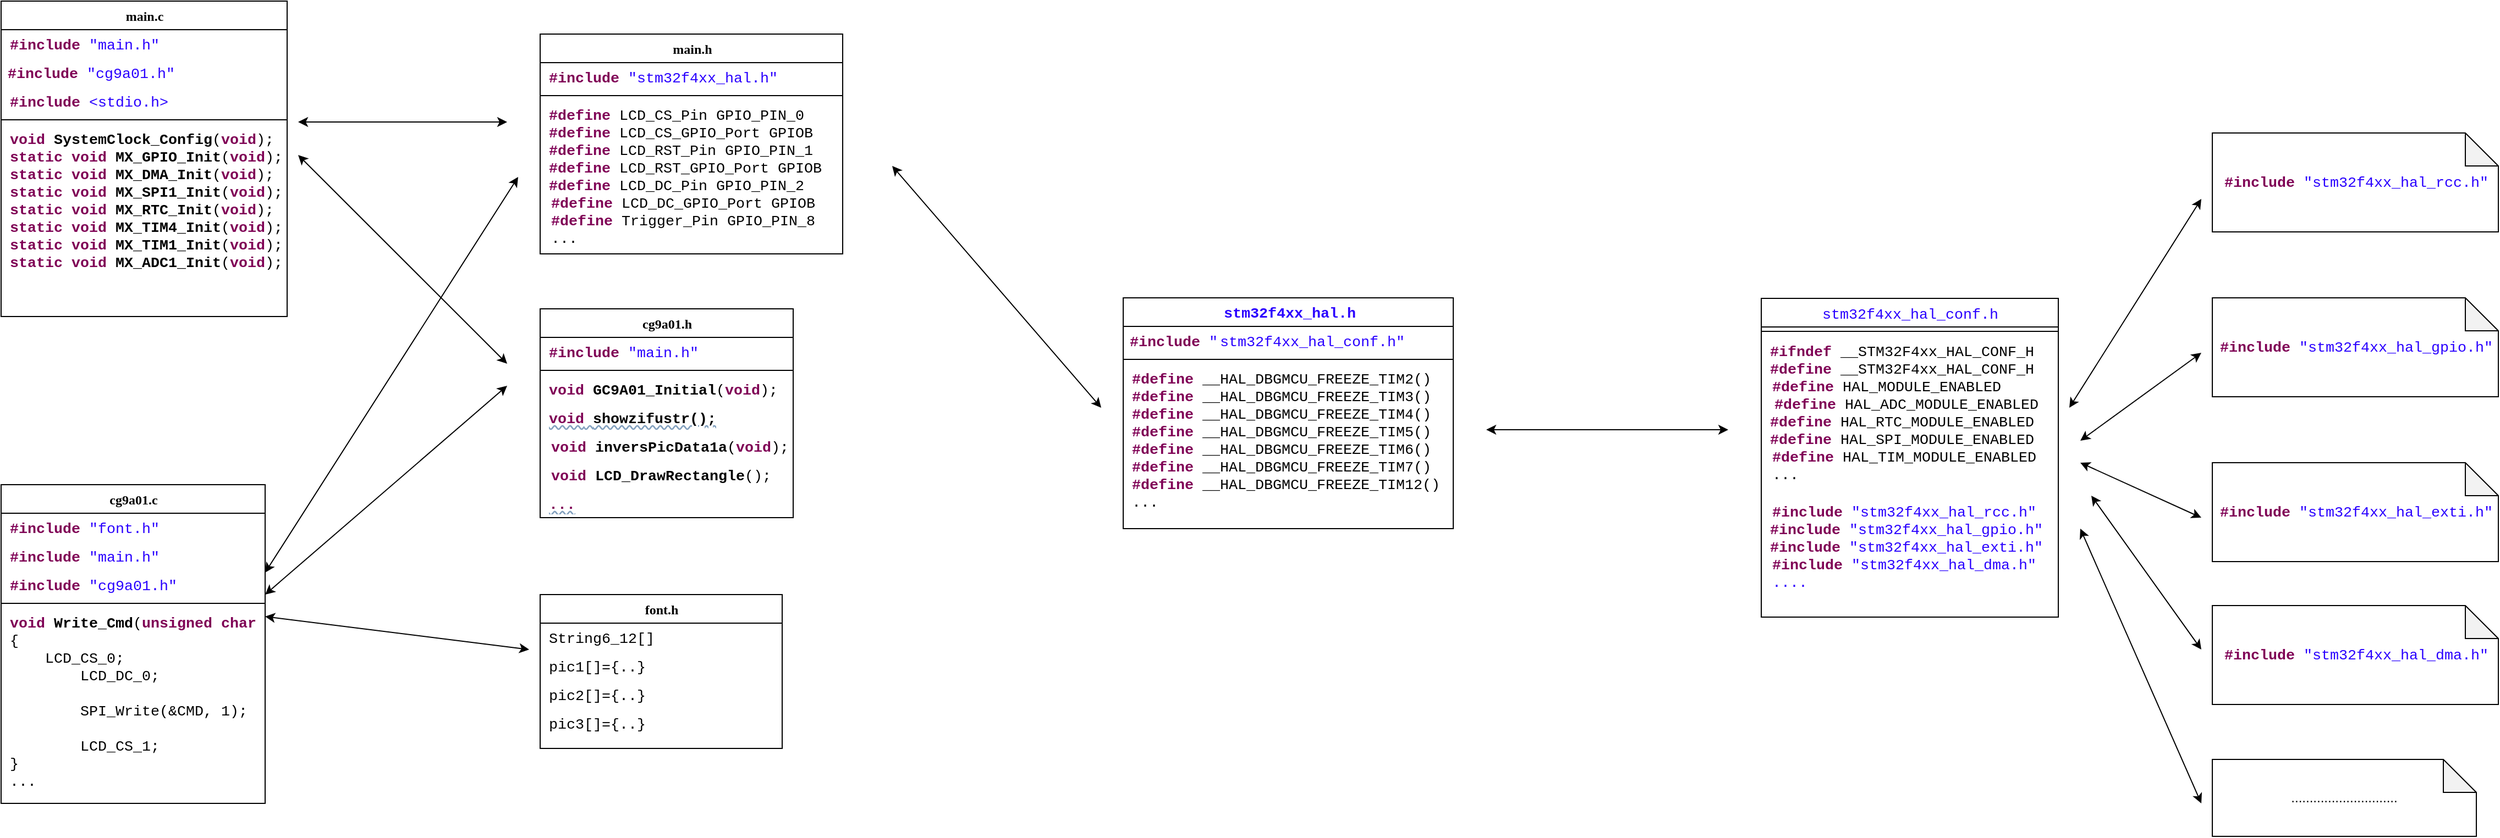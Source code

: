<mxfile version="24.2.5" type="device">
  <diagram name="Page-1" id="9f46799a-70d6-7492-0946-bef42562c5a5">
    <mxGraphModel dx="2267" dy="1102" grid="1" gridSize="10" guides="1" tooltips="1" connect="1" arrows="1" fold="1" page="1" pageScale="1" pageWidth="1100" pageHeight="850" background="none" math="0" shadow="0">
      <root>
        <mxCell id="0" />
        <mxCell id="1" parent="0" />
        <mxCell id="78961159f06e98e8-17" value="cg9a01.c" style="swimlane;html=1;fontStyle=1;align=center;verticalAlign=top;childLayout=stackLayout;horizontal=1;startSize=26;horizontalStack=0;resizeParent=1;resizeLast=0;collapsible=1;marginBottom=0;swimlaneFillColor=#ffffff;rounded=0;shadow=0;comic=0;labelBackgroundColor=none;strokeWidth=1;fillColor=none;fontFamily=Verdana;fontSize=12" parent="1" vertex="1">
          <mxGeometry y="470" width="240" height="290" as="geometry" />
        </mxCell>
        <mxCell id="78961159f06e98e8-21" value="&lt;span style=&quot;background-color:#ffffff;padding:0px 0px 0px 2px;&quot;&gt;&lt;span style=&quot;font-family: &amp;quot;Courier New&amp;quot;; font-size: 10pt; white-space: pre;&quot;&gt;&lt;span style=&quot;color:#7f0055;font-weight:bold;&quot;&gt;#include&lt;/span&gt; &lt;span style=&quot;color:#2a00ff;&quot;&gt;&quot;font.h&quot;&lt;/span&gt;&lt;/span&gt;&lt;/span&gt;" style="text;html=1;strokeColor=none;fillColor=none;align=left;verticalAlign=top;spacingLeft=4;spacingRight=4;whiteSpace=wrap;overflow=hidden;rotatable=0;points=[[0,0.5],[1,0.5]];portConstraint=eastwest;" parent="78961159f06e98e8-17" vertex="1">
          <mxGeometry y="26" width="240" height="26" as="geometry" />
        </mxCell>
        <mxCell id="78961159f06e98e8-23" value="&lt;span style=&quot;background-color:#ffffff;padding:0px 0px 0px 2px;&quot;&gt;&lt;span style=&quot;font-family: &amp;quot;Courier New&amp;quot;; font-size: 10pt; white-space: pre;&quot;&gt;&lt;span style=&quot;color:#7f0055;font-weight:bold;&quot;&gt;#include&lt;/span&gt; &lt;span style=&quot;color:#2a00ff;&quot;&gt;&quot;main.h&quot;&lt;/span&gt;&lt;/span&gt;&lt;/span&gt;" style="text;html=1;strokeColor=none;fillColor=none;align=left;verticalAlign=top;spacingLeft=4;spacingRight=4;whiteSpace=wrap;overflow=hidden;rotatable=0;points=[[0,0.5],[1,0.5]];portConstraint=eastwest;" parent="78961159f06e98e8-17" vertex="1">
          <mxGeometry y="52" width="240" height="26" as="geometry" />
        </mxCell>
        <mxCell id="78961159f06e98e8-25" value="&lt;span style=&quot;background-color:#ffffff;padding:0px 0px 0px 2px;&quot;&gt;&lt;span style=&quot;font-family: &amp;quot;Courier New&amp;quot;; font-size: 10pt; white-space: pre;&quot;&gt;&lt;span style=&quot;color:#7f0055;font-weight:bold;&quot;&gt;#include&lt;/span&gt; &lt;span style=&quot;color:#2a00ff;&quot;&gt;&quot;cg9a01.h&quot;&lt;/span&gt;&lt;/span&gt;&lt;/span&gt;" style="text;html=1;strokeColor=none;fillColor=none;align=left;verticalAlign=top;spacingLeft=4;spacingRight=4;whiteSpace=wrap;overflow=hidden;rotatable=0;points=[[0,0.5],[1,0.5]];portConstraint=eastwest;" parent="78961159f06e98e8-17" vertex="1">
          <mxGeometry y="78" width="240" height="26" as="geometry" />
        </mxCell>
        <mxCell id="78961159f06e98e8-19" value="" style="line;html=1;strokeWidth=1;fillColor=none;align=left;verticalAlign=middle;spacingTop=-1;spacingLeft=3;spacingRight=3;rotatable=0;labelPosition=right;points=[];portConstraint=eastwest;" parent="78961159f06e98e8-17" vertex="1">
          <mxGeometry y="104" width="240" height="8" as="geometry" />
        </mxCell>
        <mxCell id="78961159f06e98e8-20" value="&lt;div style=&quot;background-color:#ffffff;padding:0px 0px 0px 2px;&quot;&gt;&lt;div style=&quot;font-family: &amp;quot;Courier New&amp;quot;; font-size: 10pt; white-space: pre;&quot;&gt;&lt;p style=&quot;margin:0;&quot;&gt;&lt;span style=&quot;color:#7f0055;font-weight:bold;&quot;&gt;void&lt;/span&gt; &lt;span style=&quot;font-weight: bold;&quot;&gt;Write_Cmd&lt;/span&gt;(&lt;span style=&quot;color:#7f0055;font-weight:bold;&quot;&gt;unsigned&lt;/span&gt; &lt;span style=&quot;color:#7f0055;font-weight:bold;&quot;&gt;char&lt;/span&gt; CMD)&lt;/p&gt;&lt;p style=&quot;margin:0;&quot;&gt;{&lt;/p&gt;&lt;p style=&quot;margin:0;&quot;&gt;    LCD_CS_0;&lt;/p&gt;&lt;p style=&quot;margin:0;&quot;&gt;   &#x9;LCD_DC_0;&lt;/p&gt;&lt;p style=&quot;margin:0;&quot;&gt;&lt;br&gt;&lt;/p&gt;&lt;p style=&quot;margin:0;&quot;&gt;   &#x9;SPI_Write(&amp;amp;CMD, 1);&lt;/p&gt;&lt;p style=&quot;margin:0;&quot;&gt;&lt;br&gt;&lt;/p&gt;&lt;p style=&quot;margin:0;&quot;&gt;   &#x9;LCD_CS_1;&lt;/p&gt;&lt;p style=&quot;margin:0;&quot;&gt;}&lt;/p&gt;&lt;p style=&quot;margin:0;&quot;&gt;...&lt;/p&gt;&lt;/div&gt;&lt;/div&gt;" style="text;html=1;strokeColor=none;fillColor=none;align=left;verticalAlign=top;spacingLeft=4;spacingRight=4;whiteSpace=wrap;overflow=hidden;rotatable=0;points=[[0,0.5],[1,0.5]];portConstraint=eastwest;" parent="78961159f06e98e8-17" vertex="1">
          <mxGeometry y="112" width="240" height="178" as="geometry" />
        </mxCell>
        <mxCell id="78961159f06e98e8-30" value="main.c" style="swimlane;html=1;fontStyle=1;align=center;verticalAlign=top;childLayout=stackLayout;horizontal=1;startSize=26;horizontalStack=0;resizeParent=1;resizeLast=0;collapsible=1;marginBottom=0;swimlaneFillColor=#ffffff;rounded=0;shadow=0;comic=0;labelBackgroundColor=none;strokeWidth=1;fillColor=none;fontFamily=Verdana;fontSize=12" parent="1" vertex="1">
          <mxGeometry y="30" width="260" height="287" as="geometry" />
        </mxCell>
        <mxCell id="78961159f06e98e8-31" value="&lt;span style=&quot;background-color:#ffffff;padding:0px 0px 0px 2px;&quot;&gt;&lt;span style=&quot;font-family: &amp;quot;Courier New&amp;quot;; font-size: 10pt; white-space: pre;&quot;&gt;&lt;span style=&quot;color:#7f0055;font-weight:bold;&quot;&gt;#include&lt;/span&gt; &lt;span style=&quot;color:#2a00ff;&quot;&gt;&quot;main.h&quot;&lt;/span&gt;&lt;/span&gt;&lt;/span&gt;" style="text;html=1;strokeColor=none;fillColor=none;align=left;verticalAlign=top;spacingLeft=4;spacingRight=4;whiteSpace=wrap;overflow=hidden;rotatable=0;points=[[0,0.5],[1,0.5]];portConstraint=eastwest;" parent="78961159f06e98e8-30" vertex="1">
          <mxGeometry y="26" width="260" height="26" as="geometry" />
        </mxCell>
        <mxCell id="78961159f06e98e8-32" value="&lt;span style=&quot;font-family: &amp;quot;Courier New&amp;quot;; font-size: 13.333px; white-space: pre; background-color: rgb(255, 255, 255); color: rgb(127, 0, 85); font-weight: bold;&quot;&gt;#include&lt;/span&gt;&lt;span style=&quot;font-family: &amp;quot;Courier New&amp;quot;; font-size: 13.333px; white-space: pre; background-color: rgb(255, 255, 255);&quot;&gt; &lt;/span&gt;&lt;span style=&quot;font-family: &amp;quot;Courier New&amp;quot;; font-size: 13.333px; white-space: pre; background-color: rgb(255, 255, 255); color: rgb(42, 0, 255);&quot;&gt;&quot;cg9a01.h&quot;&lt;/span&gt;" style="text;html=1;strokeColor=none;fillColor=none;align=left;verticalAlign=top;spacingLeft=4;spacingRight=4;whiteSpace=wrap;overflow=hidden;rotatable=0;points=[[0,0.5],[1,0.5]];portConstraint=eastwest;" parent="78961159f06e98e8-30" vertex="1">
          <mxGeometry y="52" width="260" height="26" as="geometry" />
        </mxCell>
        <mxCell id="78961159f06e98e8-33" value="&lt;span style=&quot;background-color:#ffffff;padding:0px 0px 0px 2px;&quot;&gt;&lt;span style=&quot;font-family: &amp;quot;Courier New&amp;quot;; font-size: 10pt; white-space: pre;&quot;&gt;&lt;span style=&quot;color:#7f0055;font-weight:bold;&quot;&gt;#include&lt;/span&gt; &lt;span style=&quot;color:#2a00ff;&quot;&gt;&amp;lt;stdio.h&amp;gt;&lt;/span&gt;&lt;/span&gt;&lt;/span&gt;" style="text;html=1;strokeColor=none;fillColor=none;align=left;verticalAlign=top;spacingLeft=4;spacingRight=4;whiteSpace=wrap;overflow=hidden;rotatable=0;points=[[0,0.5],[1,0.5]];portConstraint=eastwest;" parent="78961159f06e98e8-30" vertex="1">
          <mxGeometry y="78" width="260" height="26" as="geometry" />
        </mxCell>
        <mxCell id="78961159f06e98e8-38" value="" style="line;html=1;strokeWidth=1;fillColor=none;align=left;verticalAlign=middle;spacingTop=-1;spacingLeft=3;spacingRight=3;rotatable=0;labelPosition=right;points=[];portConstraint=eastwest;" parent="78961159f06e98e8-30" vertex="1">
          <mxGeometry y="104" width="260" height="8" as="geometry" />
        </mxCell>
        <mxCell id="78961159f06e98e8-39" value="&lt;div style=&quot;background-color:#ffffff;padding:0px 0px 0px 2px;&quot;&gt;&lt;div style=&quot;font-family: &amp;quot;Courier New&amp;quot;; font-size: 10pt; white-space: pre;&quot;&gt;&lt;p style=&quot;margin:0;&quot;&gt;&lt;span style=&quot;color:#7f0055;font-weight:bold;&quot;&gt;void&lt;/span&gt; &lt;span style=&quot;font-weight: bold;&quot;&gt;SystemClock_Config&lt;/span&gt;(&lt;span style=&quot;color:#7f0055;font-weight:bold;&quot;&gt;void&lt;/span&gt;);&lt;/p&gt;&lt;p style=&quot;margin:0;&quot;&gt;&lt;span style=&quot;color:#7f0055;font-weight:bold;&quot;&gt;static&lt;/span&gt; &lt;span style=&quot;color:#7f0055;font-weight:bold;&quot;&gt;void&lt;/span&gt; &lt;span style=&quot;font-weight: bold;&quot;&gt;MX_GPIO_Init&lt;/span&gt;(&lt;span style=&quot;color:#7f0055;font-weight:bold;&quot;&gt;void&lt;/span&gt;);&lt;/p&gt;&lt;p style=&quot;margin:0;&quot;&gt;&lt;span style=&quot;color:#7f0055;font-weight:bold;&quot;&gt;static&lt;/span&gt; &lt;span style=&quot;color:#7f0055;font-weight:bold;&quot;&gt;void&lt;/span&gt; &lt;span style=&quot;font-weight: bold;&quot;&gt;MX_DMA_Init&lt;/span&gt;(&lt;span style=&quot;color:#7f0055;font-weight:bold;&quot;&gt;void&lt;/span&gt;);&lt;/p&gt;&lt;p style=&quot;margin:0;&quot;&gt;&lt;span style=&quot;color:#7f0055;font-weight:bold;&quot;&gt;static&lt;/span&gt; &lt;span style=&quot;color:#7f0055;font-weight:bold;&quot;&gt;void&lt;/span&gt; &lt;span style=&quot;font-weight: bold;&quot;&gt;MX_SPI1_Init&lt;/span&gt;(&lt;span style=&quot;color:#7f0055;font-weight:bold;&quot;&gt;void&lt;/span&gt;);&lt;/p&gt;&lt;p style=&quot;margin:0;&quot;&gt;&lt;span style=&quot;color:#7f0055;font-weight:bold;&quot;&gt;static&lt;/span&gt; &lt;span style=&quot;color:#7f0055;font-weight:bold;&quot;&gt;void&lt;/span&gt; &lt;span style=&quot;font-weight: bold;&quot;&gt;MX_RTC_Init&lt;/span&gt;(&lt;span style=&quot;color:#7f0055;font-weight:bold;&quot;&gt;void&lt;/span&gt;);&lt;/p&gt;&lt;p style=&quot;margin:0;&quot;&gt;&lt;span style=&quot;color:#7f0055;font-weight:bold;&quot;&gt;static&lt;/span&gt; &lt;span style=&quot;color:#7f0055;font-weight:bold;&quot;&gt;void&lt;/span&gt; &lt;span style=&quot;font-weight: bold;&quot;&gt;MX_TIM4_Init&lt;/span&gt;(&lt;span style=&quot;color:#7f0055;font-weight:bold;&quot;&gt;void&lt;/span&gt;);&lt;/p&gt;&lt;p style=&quot;margin:0;&quot;&gt;&lt;span style=&quot;color:#7f0055;font-weight:bold;&quot;&gt;static&lt;/span&gt; &lt;span style=&quot;color:#7f0055;font-weight:bold;&quot;&gt;void&lt;/span&gt; &lt;span style=&quot;font-weight: bold;&quot;&gt;MX_TIM1_Init&lt;/span&gt;(&lt;span style=&quot;color:#7f0055;font-weight:bold;&quot;&gt;void&lt;/span&gt;);&lt;/p&gt;&lt;p style=&quot;margin:0;&quot;&gt;&lt;span style=&quot;color:#7f0055;font-weight:bold;&quot;&gt;static&lt;/span&gt; &lt;span style=&quot;color:#7f0055;font-weight:bold;&quot;&gt;void&lt;/span&gt; &lt;span style=&quot;font-weight: bold;&quot;&gt;MX_ADC1_Init&lt;/span&gt;(&lt;span style=&quot;color:#7f0055;font-weight:bold;&quot;&gt;void&lt;/span&gt;);&lt;/p&gt;&lt;p style=&quot;margin:0;&quot;&gt;...&lt;/p&gt;&lt;/div&gt;&lt;/div&gt;" style="text;html=1;strokeColor=none;fillColor=none;align=left;verticalAlign=top;spacingLeft=4;spacingRight=4;whiteSpace=wrap;overflow=hidden;rotatable=0;points=[[0,0.5],[1,0.5]];portConstraint=eastwest;" parent="78961159f06e98e8-30" vertex="1">
          <mxGeometry y="112" width="260" height="138" as="geometry" />
        </mxCell>
        <mxCell id="78961159f06e98e8-56" value="&lt;span style=&quot;background-color:#ffffff;padding:0px 0px 0px 2px;&quot;&gt;&lt;span style=&quot;font-family: &amp;quot;Courier New&amp;quot;; font-size: 10pt; white-space-collapse: preserve;&quot;&gt;&lt;span style=&quot;color:#2a00ff;&quot;&gt;stm32f4xx_hal.h&lt;/span&gt;&lt;/span&gt;&lt;/span&gt;" style="swimlane;html=1;fontStyle=1;align=center;verticalAlign=top;childLayout=stackLayout;horizontal=1;startSize=26;horizontalStack=0;resizeParent=1;resizeLast=0;collapsible=1;marginBottom=0;swimlaneFillColor=#ffffff;rounded=0;shadow=0;comic=0;labelBackgroundColor=none;strokeWidth=1;fillColor=none;fontFamily=Verdana;fontSize=12" parent="1" vertex="1">
          <mxGeometry x="1020" y="300" width="300" height="210" as="geometry" />
        </mxCell>
        <mxCell id="78961159f06e98e8-57" value="&lt;span style=&quot;font-family: &amp;quot;Courier New&amp;quot;; font-size: 13.333px; white-space: pre; background-color: rgb(255, 255, 255); color: rgb(127, 0, 85); font-weight: bold;&quot;&gt;#include&lt;/span&gt;&lt;span style=&quot;font-family: &amp;quot;Courier New&amp;quot;; font-size: 13.333px; white-space: pre; background-color: rgb(255, 255, 255);&quot;&gt; &lt;/span&gt;&lt;span style=&quot;font-family: &amp;quot;Courier New&amp;quot;; font-size: 13.333px; white-space: pre; background-color: rgb(255, 255, 255); color: rgb(42, 0, 255);&quot;&gt;&quot;&lt;/span&gt;&lt;span style=&quot;background-color:#ffffff;padding:0px 0px 0px 2px;&quot;&gt;&lt;span style=&quot;font-family: &amp;quot;Courier New&amp;quot;; font-size: 10pt; white-space: pre;&quot;&gt;&lt;span style=&quot;color:#2a00ff;&quot;&gt;stm32f4xx_hal_conf.h&lt;/span&gt;&lt;/span&gt;&lt;/span&gt;&lt;span style=&quot;font-family: &amp;quot;Courier New&amp;quot;; font-size: 13.333px; white-space: pre; background-color: rgb(255, 255, 255); color: rgb(42, 0, 255);&quot;&gt;&quot;&lt;/span&gt;&lt;br&gt;&lt;div style=&quot;background-color:#ffffff;padding:0px 0px 0px 2px;&quot;&gt;&lt;div style=&quot;font-family: &amp;quot;Courier New&amp;quot;; font-size: 10pt; white-space: pre;&quot;&gt;&lt;p style=&quot;margin:0;&quot;&gt;&lt;/p&gt;&lt;/div&gt;&lt;/div&gt;" style="text;html=1;strokeColor=none;fillColor=none;align=left;verticalAlign=top;spacingLeft=4;spacingRight=4;whiteSpace=wrap;overflow=hidden;rotatable=0;points=[[0,0.5],[1,0.5]];portConstraint=eastwest;" parent="78961159f06e98e8-56" vertex="1">
          <mxGeometry y="26" width="300" height="26" as="geometry" />
        </mxCell>
        <mxCell id="78961159f06e98e8-64" value="" style="line;html=1;strokeWidth=1;fillColor=none;align=left;verticalAlign=middle;spacingTop=-1;spacingLeft=3;spacingRight=3;rotatable=0;labelPosition=right;points=[];portConstraint=eastwest;" parent="78961159f06e98e8-56" vertex="1">
          <mxGeometry y="52" width="300" height="8" as="geometry" />
        </mxCell>
        <mxCell id="78961159f06e98e8-65" value="&lt;div style=&quot;background-color:#ffffff;padding:0px 0px 0px 2px;&quot;&gt;&lt;div style=&quot;font-family: &amp;quot;Courier New&amp;quot;; font-size: 10pt; white-space: pre;&quot;&gt;&lt;p style=&quot;margin:0;&quot;&gt;&lt;span style=&quot;color:#7f0055;font-weight:bold;&quot;&gt;#define&lt;/span&gt; __HAL_DBGMCU_FREEZE_TIM2()           (DBGMCU-&amp;gt;APB1FZ |= (DBGMCU_APB1_FZ_DBG_TIM2_STOP))&lt;/p&gt;&lt;p style=&quot;margin:0;&quot;&gt;&lt;span style=&quot;color:#7f0055;font-weight:bold;&quot;&gt;#define&lt;/span&gt; __HAL_DBGMCU_FREEZE_TIM3()           (DBGMCU-&amp;gt;APB1FZ |= (DBGMCU_APB1_FZ_DBG_TIM3_STOP))&lt;/p&gt;&lt;p style=&quot;margin:0;&quot;&gt;&lt;span style=&quot;color:#7f0055;font-weight:bold;&quot;&gt;#define&lt;/span&gt; __HAL_DBGMCU_FREEZE_TIM4()           (DBGMCU-&amp;gt;APB1FZ |= (DBGMCU_APB1_FZ_DBG_TIM4_STOP))&lt;/p&gt;&lt;p style=&quot;margin:0;&quot;&gt;&lt;span style=&quot;color:#7f0055;font-weight:bold;&quot;&gt;#define&lt;/span&gt; __HAL_DBGMCU_FREEZE_TIM5()           (DBGMCU-&amp;gt;APB1FZ |= (DBGMCU_APB1_FZ_DBG_TIM5_STOP))&lt;/p&gt;&lt;p style=&quot;margin:0;&quot;&gt;&lt;span style=&quot;color:#7f0055;font-weight:bold;&quot;&gt;#define&lt;/span&gt; __HAL_DBGMCU_FREEZE_TIM6()           (DBGMCU-&amp;gt;APB1FZ |= (DBGMCU_APB1_FZ_DBG_TIM6_STOP))&lt;/p&gt;&lt;p style=&quot;margin:0;&quot;&gt;&lt;span style=&quot;color:#7f0055;font-weight:bold;&quot;&gt;#define&lt;/span&gt; __HAL_DBGMCU_FREEZE_TIM7()           (DBGMCU-&amp;gt;APB1FZ |= (DBGMCU_APB1_FZ_DBG_TIM7_STOP))&lt;/p&gt;&lt;p style=&quot;margin:0;&quot;&gt;&lt;span style=&quot;color:#7f0055;font-weight:bold;&quot;&gt;#define&lt;/span&gt; __HAL_DBGMCU_FREEZE_TIM12()          (DBGMCU-&amp;gt;APB1FZ |= (DBGMCU_APB1_FZ_DBG_TIM12_STOP))&lt;/p&gt;&lt;p style=&quot;margin:0;&quot;&gt;...&lt;/p&gt;&lt;/div&gt;&lt;/div&gt;" style="text;html=1;strokeColor=none;fillColor=none;align=left;verticalAlign=top;spacingLeft=4;spacingRight=4;whiteSpace=wrap;overflow=hidden;rotatable=0;points=[[0,0.5],[1,0.5]];portConstraint=eastwest;" parent="78961159f06e98e8-56" vertex="1">
          <mxGeometry y="60" width="300" height="150" as="geometry" />
        </mxCell>
        <mxCell id="6ayFiNfjoUgFsHISApw_-5" value="" style="endArrow=classic;startArrow=classic;html=1;rounded=0;" parent="1" edge="1">
          <mxGeometry width="50" height="50" relative="1" as="geometry">
            <mxPoint x="240" y="550" as="sourcePoint" />
            <mxPoint x="470" y="190" as="targetPoint" />
          </mxGeometry>
        </mxCell>
        <mxCell id="6ayFiNfjoUgFsHISApw_-6" value="" style="endArrow=classic;startArrow=classic;html=1;rounded=0;" parent="1" edge="1">
          <mxGeometry width="50" height="50" relative="1" as="geometry">
            <mxPoint x="270" y="140" as="sourcePoint" />
            <mxPoint x="460" y="140" as="targetPoint" />
          </mxGeometry>
        </mxCell>
        <mxCell id="6ayFiNfjoUgFsHISApw_-7" value="" style="endArrow=classic;startArrow=classic;html=1;rounded=0;" parent="1" edge="1">
          <mxGeometry width="50" height="50" relative="1" as="geometry">
            <mxPoint x="240" y="570" as="sourcePoint" />
            <mxPoint x="460" y="380" as="targetPoint" />
          </mxGeometry>
        </mxCell>
        <mxCell id="6ayFiNfjoUgFsHISApw_-8" value="" style="endArrow=classic;startArrow=classic;html=1;rounded=0;" parent="1" edge="1">
          <mxGeometry width="50" height="50" relative="1" as="geometry">
            <mxPoint x="270" y="170" as="sourcePoint" />
            <mxPoint x="460" y="360" as="targetPoint" />
          </mxGeometry>
        </mxCell>
        <mxCell id="6ayFiNfjoUgFsHISApw_-9" value="" style="endArrow=classic;startArrow=classic;html=1;rounded=0;" parent="1" edge="1">
          <mxGeometry width="50" height="50" relative="1" as="geometry">
            <mxPoint x="240" y="590" as="sourcePoint" />
            <mxPoint x="480" y="620" as="targetPoint" />
          </mxGeometry>
        </mxCell>
        <mxCell id="6ayFiNfjoUgFsHISApw_-19" value="main.h" style="swimlane;html=1;fontStyle=1;align=center;verticalAlign=top;childLayout=stackLayout;horizontal=1;startSize=26;horizontalStack=0;resizeParent=1;resizeLast=0;collapsible=1;marginBottom=0;swimlaneFillColor=#ffffff;rounded=0;shadow=0;comic=0;labelBackgroundColor=none;strokeWidth=1;fillColor=none;fontFamily=Verdana;fontSize=12" parent="1" vertex="1">
          <mxGeometry x="490" y="60" width="275" height="200" as="geometry" />
        </mxCell>
        <mxCell id="6ayFiNfjoUgFsHISApw_-20" value="&lt;span style=&quot;background-color:#ffffff;padding:0px 0px 0px 2px;&quot;&gt;&lt;span style=&quot;font-family: &amp;quot;Courier New&amp;quot;; font-size: 10pt; white-space: pre;&quot;&gt;&lt;span style=&quot;color:#7f0055;font-weight:bold;&quot;&gt;#include&lt;/span&gt; &lt;span style=&quot;color:#2a00ff;&quot;&gt;&quot;stm32f4xx_hal.h&quot;&lt;/span&gt;&lt;/span&gt;&lt;/span&gt;" style="text;html=1;strokeColor=none;fillColor=none;align=left;verticalAlign=top;spacingLeft=4;spacingRight=4;whiteSpace=wrap;overflow=hidden;rotatable=0;points=[[0,0.5],[1,0.5]];portConstraint=eastwest;" parent="6ayFiNfjoUgFsHISApw_-19" vertex="1">
          <mxGeometry y="26" width="275" height="26" as="geometry" />
        </mxCell>
        <mxCell id="6ayFiNfjoUgFsHISApw_-24" value="" style="line;html=1;strokeWidth=1;fillColor=none;align=left;verticalAlign=middle;spacingTop=-1;spacingLeft=3;spacingRight=3;rotatable=0;labelPosition=right;points=[];portConstraint=eastwest;" parent="6ayFiNfjoUgFsHISApw_-19" vertex="1">
          <mxGeometry y="52" width="275" height="8" as="geometry" />
        </mxCell>
        <mxCell id="6ayFiNfjoUgFsHISApw_-25" value="&lt;div style=&quot;background-color:#ffffff;padding:0px 0px 0px 2px;&quot;&gt;&lt;div style=&quot;font-family: &amp;quot;Courier New&amp;quot;; font-size: 10pt; white-space: pre;&quot;&gt;&lt;p style=&quot;margin:0;&quot;&gt;&lt;span style=&quot;color:#7f0055;font-weight:bold;&quot;&gt;#define&lt;/span&gt; LCD_CS_Pin GPIO_PIN_0&lt;/p&gt;&lt;p style=&quot;margin:0;&quot;&gt;&lt;span style=&quot;color:#7f0055;font-weight:bold;&quot;&gt;#define&lt;/span&gt; LCD_CS_GPIO_Port GPIOB&lt;/p&gt;&lt;p style=&quot;margin:0;&quot;&gt;&lt;span style=&quot;color:#7f0055;font-weight:bold;&quot;&gt;#define&lt;/span&gt; LCD_RST_Pin GPIO_PIN_1&lt;/p&gt;&lt;p style=&quot;margin:0;&quot;&gt;&lt;span style=&quot;color:#7f0055;font-weight:bold;&quot;&gt;#define&lt;/span&gt; LCD_RST_GPIO_Port GPIOB&lt;/p&gt;&lt;p style=&quot;margin:0;&quot;&gt;&lt;span style=&quot;color:#7f0055;font-weight:bold;&quot;&gt;#define&lt;/span&gt; LCD_DC_Pin GPIO_PIN_2&lt;/p&gt;&lt;div style=&quot;padding: 0px 0px 0px 2px;&quot;&gt;&lt;div style=&quot;font-size: 10pt;&quot;&gt;&lt;p style=&quot;margin:0;&quot;&gt;&lt;span style=&quot;color:#7f0055;font-weight:bold;&quot;&gt;#define&lt;/span&gt; LCD_DC_GPIO_Port GPIOB&lt;/p&gt;&lt;p style=&quot;margin:0;&quot;&gt;&lt;span style=&quot;color:#7f0055;font-weight:bold;&quot;&gt;#define&lt;/span&gt; Trigger_Pin GPIO_PIN_8&lt;/p&gt;&lt;p style=&quot;margin:0;&quot;&gt;...&lt;/p&gt;&lt;p style=&quot;margin:0;&quot;&gt;&lt;/p&gt;&lt;/div&gt;&lt;/div&gt;&lt;/div&gt;&lt;/div&gt;" style="text;html=1;strokeColor=none;fillColor=none;align=left;verticalAlign=top;spacingLeft=4;spacingRight=4;whiteSpace=wrap;overflow=hidden;rotatable=0;points=[[0,0.5],[1,0.5]];portConstraint=eastwest;" parent="6ayFiNfjoUgFsHISApw_-19" vertex="1">
          <mxGeometry y="60" width="275" height="140" as="geometry" />
        </mxCell>
        <mxCell id="6ayFiNfjoUgFsHISApw_-27" value="cg9a01.h" style="swimlane;html=1;fontStyle=1;align=center;verticalAlign=top;childLayout=stackLayout;horizontal=1;startSize=26;horizontalStack=0;resizeParent=1;resizeLast=0;collapsible=1;marginBottom=0;swimlaneFillColor=#ffffff;rounded=0;shadow=0;comic=0;labelBackgroundColor=none;strokeWidth=1;fillColor=none;fontFamily=Verdana;fontSize=12" parent="1" vertex="1">
          <mxGeometry x="490" y="310" width="230" height="190" as="geometry" />
        </mxCell>
        <mxCell id="6ayFiNfjoUgFsHISApw_-28" value="&lt;span style=&quot;background-color:#ffffff;padding:0px 0px 0px 2px;&quot;&gt;&lt;span style=&quot;font-family: &amp;quot;Courier New&amp;quot;; font-size: 10pt; white-space: pre;&quot;&gt;&lt;span style=&quot;color:#7f0055;font-weight:bold;&quot;&gt;#include&lt;/span&gt; &lt;span style=&quot;color:#2a00ff;&quot;&gt;&quot;main.h&quot;&lt;/span&gt;&lt;/span&gt;&lt;/span&gt;" style="text;html=1;strokeColor=none;fillColor=none;align=left;verticalAlign=top;spacingLeft=4;spacingRight=4;whiteSpace=wrap;overflow=hidden;rotatable=0;points=[[0,0.5],[1,0.5]];portConstraint=eastwest;" parent="6ayFiNfjoUgFsHISApw_-27" vertex="1">
          <mxGeometry y="26" width="230" height="26" as="geometry" />
        </mxCell>
        <mxCell id="6ayFiNfjoUgFsHISApw_-32" value="" style="line;html=1;strokeWidth=1;fillColor=none;align=left;verticalAlign=middle;spacingTop=-1;spacingLeft=3;spacingRight=3;rotatable=0;labelPosition=right;points=[];portConstraint=eastwest;" parent="6ayFiNfjoUgFsHISApw_-27" vertex="1">
          <mxGeometry y="52" width="230" height="8" as="geometry" />
        </mxCell>
        <mxCell id="6ayFiNfjoUgFsHISApw_-33" value="&lt;span style=&quot;background-color:#ffffff;padding:0px 0px 0px 2px;&quot;&gt;&lt;span style=&quot;font-family: &amp;quot;Courier New&amp;quot;; font-size: 10pt; white-space: pre;&quot;&gt;&lt;span style=&quot;color:#7f0055;font-weight:bold;&quot;&gt;void&lt;/span&gt; &lt;span style=&quot;font-weight: bold;&quot;&gt;GC9A01_Initial&lt;/span&gt;(&lt;span style=&quot;color:#7f0055;font-weight:bold;&quot;&gt;void&lt;/span&gt;);&lt;/span&gt;&lt;/span&gt;" style="text;html=1;strokeColor=none;fillColor=none;align=left;verticalAlign=top;spacingLeft=4;spacingRight=4;whiteSpace=wrap;overflow=hidden;rotatable=0;points=[[0,0.5],[1,0.5]];portConstraint=eastwest;" parent="6ayFiNfjoUgFsHISApw_-27" vertex="1">
          <mxGeometry y="60" width="230" height="26" as="geometry" />
        </mxCell>
        <mxCell id="6ayFiNfjoUgFsHISApw_-34" value="&lt;span style=&quot;background-color:#ffffff;padding:0px 0px 0px 2px;&quot;&gt;&lt;span style=&quot;font-family: &amp;quot;Courier New&amp;quot;; font-size: 10pt; white-space: pre;&quot;&gt;&lt;span style=&quot;color: rgb(127, 0, 85); font-weight: bold; text-decoration-line: underline; text-decoration-color: rgb(130, 160, 190); text-decoration-style: wavy;&quot;&gt;void&lt;/span&gt;&lt;span style=&quot;text-decoration-line: underline; text-decoration-color: rgb(130, 160, 190); text-decoration-style: wavy;&quot;&gt; &lt;/span&gt;&lt;span style=&quot;font-weight: bold; text-decoration-line: underline; text-decoration-color: rgb(130, 160, 190); text-decoration-style: wavy;&quot;&gt;showzifustr();&lt;/span&gt;&lt;/span&gt;&lt;/span&gt;&lt;div&gt;&lt;span style=&quot;background-color:#ffffff;padding:0px 0px 0px 2px;&quot;&gt;&lt;span style=&quot;font-family: &amp;quot;Courier New&amp;quot;; font-size: 10pt; white-space: pre;&quot;&gt;&lt;span style=&quot;font-weight: bold; text-decoration-line: underline; text-decoration-color: rgb(130, 160, 190); text-decoration-style: wavy;&quot;&gt;&lt;br&gt;&lt;/span&gt;&lt;/span&gt;&lt;/span&gt;&lt;/div&gt;" style="text;html=1;strokeColor=none;fillColor=none;align=left;verticalAlign=top;spacingLeft=4;spacingRight=4;whiteSpace=wrap;overflow=hidden;rotatable=0;points=[[0,0.5],[1,0.5]];portConstraint=eastwest;" parent="6ayFiNfjoUgFsHISApw_-27" vertex="1">
          <mxGeometry y="86" width="230" height="26" as="geometry" />
        </mxCell>
        <mxCell id="6ayFiNfjoUgFsHISApw_-45" value="&lt;div&gt;&lt;span style=&quot;background-color:#ffffff;padding:0px 0px 0px 2px;&quot;&gt;&lt;span style=&quot;padding: 0px 0px 0px 2px;&quot;&gt;&lt;span style=&quot;font-family: &amp;quot;Courier New&amp;quot;; font-size: 10pt; white-space: pre;&quot;&gt;&lt;span style=&quot;color:#7f0055;font-weight:bold;&quot;&gt;void&lt;/span&gt; &lt;span style=&quot;font-weight: bold;&quot;&gt;inversPicData1a&lt;/span&gt;(&lt;span style=&quot;color:#7f0055;font-weight:bold;&quot;&gt;void&lt;/span&gt;);&lt;/span&gt;&lt;/span&gt;&lt;span style=&quot;font-family: &amp;quot;Courier New&amp;quot;; font-size: 10pt; white-space: pre;&quot;&gt;&lt;span style=&quot;font-weight: bold; text-decoration-line: underline; text-decoration-color: rgb(130, 160, 190); text-decoration-style: wavy;&quot;&gt;&lt;br&gt;&lt;/span&gt;&lt;/span&gt;&lt;/span&gt;&lt;/div&gt;" style="text;html=1;strokeColor=none;fillColor=none;align=left;verticalAlign=top;spacingLeft=4;spacingRight=4;whiteSpace=wrap;overflow=hidden;rotatable=0;points=[[0,0.5],[1,0.5]];portConstraint=eastwest;" parent="6ayFiNfjoUgFsHISApw_-27" vertex="1">
          <mxGeometry y="112" width="230" height="26" as="geometry" />
        </mxCell>
        <mxCell id="6ayFiNfjoUgFsHISApw_-47" value="&lt;div&gt;&lt;span style=&quot;background-color:#ffffff;padding:0px 0px 0px 2px;&quot;&gt;&lt;span style=&quot;padding: 0px 0px 0px 2px;&quot;&gt;&lt;span style=&quot;font-family: &amp;quot;Courier New&amp;quot;; font-size: 10pt; white-space: pre;&quot;&gt;&lt;span style=&quot;color:#7f0055;font-weight:bold;&quot;&gt;void&lt;/span&gt; &lt;span style=&quot;font-weight: bold;&quot;&gt;LCD_DrawRectangle&lt;/span&gt;();&lt;/span&gt;&lt;/span&gt;&lt;span style=&quot;font-family: &amp;quot;Courier New&amp;quot;; font-size: 10pt; white-space: pre;&quot;&gt;&lt;span style=&quot;font-weight: bold; text-decoration-line: underline; text-decoration-color: rgb(130, 160, 190); text-decoration-style: wavy;&quot;&gt;&lt;br&gt;&lt;/span&gt;&lt;/span&gt;&lt;/span&gt;&lt;/div&gt;" style="text;html=1;strokeColor=none;fillColor=none;align=left;verticalAlign=top;spacingLeft=4;spacingRight=4;whiteSpace=wrap;overflow=hidden;rotatable=0;points=[[0,0.5],[1,0.5]];portConstraint=eastwest;" parent="6ayFiNfjoUgFsHISApw_-27" vertex="1">
          <mxGeometry y="138" width="230" height="26" as="geometry" />
        </mxCell>
        <mxCell id="6ayFiNfjoUgFsHISApw_-55" value="&lt;div&gt;&lt;span style=&quot;background-color:#ffffff;padding:0px 0px 0px 2px;&quot;&gt;&lt;span style=&quot;font-family: &amp;quot;Courier New&amp;quot;; font-size: 10pt; white-space: pre;&quot;&gt;&lt;span style=&quot;font-weight: bold; text-decoration-line: underline; text-decoration-color: rgb(130, 160, 190); text-decoration-style: wavy;&quot;&gt;&lt;font color=&quot;#7f0055&quot;&gt;...&lt;/font&gt;&lt;/span&gt;&lt;/span&gt;&lt;/span&gt;&lt;/div&gt;" style="text;html=1;strokeColor=none;fillColor=none;align=left;verticalAlign=top;spacingLeft=4;spacingRight=4;whiteSpace=wrap;overflow=hidden;rotatable=0;points=[[0,0.5],[1,0.5]];portConstraint=eastwest;" parent="6ayFiNfjoUgFsHISApw_-27" vertex="1">
          <mxGeometry y="164" width="230" height="26" as="geometry" />
        </mxCell>
        <mxCell id="6ayFiNfjoUgFsHISApw_-35" value="font.h" style="swimlane;html=1;fontStyle=1;align=center;verticalAlign=top;childLayout=stackLayout;horizontal=1;startSize=26;horizontalStack=0;resizeParent=1;resizeLast=0;collapsible=1;marginBottom=0;swimlaneFillColor=#ffffff;rounded=0;shadow=0;comic=0;labelBackgroundColor=none;strokeWidth=1;fillColor=none;fontFamily=Verdana;fontSize=12" parent="1" vertex="1">
          <mxGeometry x="490" y="570" width="220" height="140" as="geometry" />
        </mxCell>
        <mxCell id="6ayFiNfjoUgFsHISApw_-41" value="&lt;span style=&quot;background-color:#ffffff;padding:0px 0px 0px 2px;&quot;&gt;&lt;span style=&quot;font-family: &amp;quot;Courier New&amp;quot;; font-size: 10pt; white-space: pre;&quot;&gt;String6_12[]&lt;/span&gt;&lt;/span&gt;" style="text;html=1;strokeColor=none;fillColor=none;align=left;verticalAlign=top;spacingLeft=4;spacingRight=4;whiteSpace=wrap;overflow=hidden;rotatable=0;points=[[0,0.5],[1,0.5]];portConstraint=eastwest;" parent="6ayFiNfjoUgFsHISApw_-35" vertex="1">
          <mxGeometry y="26" width="220" height="26" as="geometry" />
        </mxCell>
        <mxCell id="6ayFiNfjoUgFsHISApw_-42" value="&lt;span style=&quot;background-color:#ffffff;padding:0px 0px 0px 2px;&quot;&gt;&lt;span style=&quot;font-family: &amp;quot;Courier New&amp;quot;; font-size: 10pt; white-space: pre;&quot;&gt;pic1[]={..}&lt;/span&gt;&lt;/span&gt;" style="text;html=1;strokeColor=none;fillColor=none;align=left;verticalAlign=top;spacingLeft=4;spacingRight=4;whiteSpace=wrap;overflow=hidden;rotatable=0;points=[[0,0.5],[1,0.5]];portConstraint=eastwest;" parent="6ayFiNfjoUgFsHISApw_-35" vertex="1">
          <mxGeometry y="52" width="220" height="26" as="geometry" />
        </mxCell>
        <mxCell id="6ayFiNfjoUgFsHISApw_-43" value="&lt;span style=&quot;background-color:#ffffff;padding:0px 0px 0px 2px;&quot;&gt;&lt;span style=&quot;font-family: &amp;quot;Courier New&amp;quot;; font-size: 10pt; white-space: pre;&quot;&gt;pic2[]={..}&lt;/span&gt;&lt;/span&gt;" style="text;html=1;strokeColor=none;fillColor=none;align=left;verticalAlign=top;spacingLeft=4;spacingRight=4;whiteSpace=wrap;overflow=hidden;rotatable=0;points=[[0,0.5],[1,0.5]];portConstraint=eastwest;" parent="6ayFiNfjoUgFsHISApw_-35" vertex="1">
          <mxGeometry y="78" width="220" height="26" as="geometry" />
        </mxCell>
        <mxCell id="6ayFiNfjoUgFsHISApw_-44" value="&lt;span style=&quot;background-color:#ffffff;padding:0px 0px 0px 2px;&quot;&gt;&lt;span style=&quot;font-family: &amp;quot;Courier New&amp;quot;; font-size: 10pt; white-space: pre;&quot;&gt;pic3[]={..}&lt;/span&gt;&lt;/span&gt;" style="text;html=1;strokeColor=none;fillColor=none;align=left;verticalAlign=top;spacingLeft=4;spacingRight=4;whiteSpace=wrap;overflow=hidden;rotatable=0;points=[[0,0.5],[1,0.5]];portConstraint=eastwest;" parent="6ayFiNfjoUgFsHISApw_-35" vertex="1">
          <mxGeometry y="104" width="220" height="26" as="geometry" />
        </mxCell>
        <mxCell id="6ayFiNfjoUgFsHISApw_-57" value="&lt;span style=&quot;color: rgb(42, 0, 255); font-family: &amp;quot;Courier New&amp;quot;; font-size: 13.333px; font-weight: 400; text-align: left; white-space-collapse: preserve; background-color: rgb(255, 255, 255);&quot;&gt;stm32f4xx_hal_conf.h&lt;/span&gt;" style="swimlane;html=1;fontStyle=1;align=center;verticalAlign=top;childLayout=stackLayout;horizontal=1;startSize=26;horizontalStack=0;resizeParent=1;resizeLast=0;collapsible=1;marginBottom=0;swimlaneFillColor=#ffffff;rounded=0;shadow=0;comic=0;labelBackgroundColor=none;strokeWidth=1;fillColor=none;fontFamily=Verdana;fontSize=12" parent="1" vertex="1">
          <mxGeometry x="1600" y="300.5" width="270" height="290" as="geometry" />
        </mxCell>
        <mxCell id="6ayFiNfjoUgFsHISApw_-62" value="" style="line;html=1;strokeWidth=1;fillColor=none;align=left;verticalAlign=middle;spacingTop=-1;spacingLeft=3;spacingRight=3;rotatable=0;labelPosition=right;points=[];portConstraint=eastwest;" parent="6ayFiNfjoUgFsHISApw_-57" vertex="1">
          <mxGeometry y="26" width="270" height="8" as="geometry" />
        </mxCell>
        <mxCell id="6ayFiNfjoUgFsHISApw_-72" value="&lt;div style=&quot;background-color:#ffffff;padding:0px 0px 0px 2px;&quot;&gt;&lt;div style=&quot;font-family: &amp;quot;Courier New&amp;quot;; font-size: 10pt; white-space: pre;&quot;&gt;&lt;p style=&quot;font-size: 13.333px; margin: 0px;&quot;&gt;&lt;span style=&quot;color: rgb(127, 0, 85); font-weight: bold;&quot;&gt;#ifndef&lt;/span&gt; __STM32F4xx_HAL_CONF_H&lt;/p&gt;&lt;p style=&quot;font-size: 13.333px; margin: 0px;&quot;&gt;&lt;span style=&quot;color: rgb(127, 0, 85); font-weight: bold;&quot;&gt;#define&lt;/span&gt; __STM32F4xx_HAL_CONF_H&lt;/p&gt;&lt;p style=&quot;font-size: 13.333px; margin: 0px;&quot;&gt;&lt;span style=&quot;padding: 0px 0px 0px 2px;&quot;&gt;&lt;span style=&quot;font-size: 10pt;&quot;&gt;&lt;span style=&quot;color: rgb(127, 0, 85); font-weight: bold;&quot;&gt;#define&lt;/span&gt; HAL_MODULE_ENABLED&lt;/span&gt;&lt;/span&gt;&lt;br&gt;&lt;/p&gt;&lt;p style=&quot;font-size: 13.333px; margin: 0px;&quot;&gt;&lt;span style=&quot;padding: 0px 0px 0px 2px;&quot;&gt;&lt;span style=&quot;padding: 0px 0px 0px 2px;&quot;&gt;&lt;span style=&quot;font-size: 10pt;&quot;&gt;&lt;span style=&quot;color: rgb(127, 0, 85); font-weight: bold;&quot;&gt;#define&lt;/span&gt; HAL_ADC_MODULE_ENABLED&lt;/span&gt;&lt;/span&gt;&lt;/span&gt;&lt;/p&gt;&lt;p style=&quot;font-size: 13.333px; margin: 0px;&quot;&gt;&lt;span style=&quot;font-size: 10pt; color: rgb(127, 0, 85); font-weight: bold;&quot;&gt;#define&lt;/span&gt;&lt;span style=&quot;font-size: 10pt;&quot;&gt; HAL_RTC_MODULE_ENABLED&lt;/span&gt;&lt;/p&gt;&lt;p style=&quot;font-size: 13.333px; margin: 0px;&quot;&gt;&lt;span style=&quot;font-size: 10pt; color: rgb(127, 0, 85); font-weight: bold;&quot;&gt;#define&lt;/span&gt;&lt;span style=&quot;font-size: 10pt;&quot;&gt; HAL_SPI_MODULE_ENABLED&lt;/span&gt;&lt;/p&gt;&lt;div style=&quot;font-size: 13.333px; padding: 0px 0px 0px 2px;&quot;&gt;&lt;div style=&quot;font-size: 10pt;&quot;&gt;&lt;p style=&quot;margin: 0px;&quot;&gt;&lt;span style=&quot;color: rgb(127, 0, 85); font-weight: bold;&quot;&gt;#define&lt;/span&gt; HAL_TIM_MODULE_ENABLED&lt;/p&gt;&lt;p style=&quot;margin: 0px;&quot;&gt;...&lt;/p&gt;&lt;/div&gt;&lt;/div&gt;&lt;/div&gt;&lt;/div&gt;" style="text;html=1;strokeColor=none;fillColor=none;align=left;verticalAlign=top;spacingLeft=4;spacingRight=4;whiteSpace=wrap;overflow=hidden;rotatable=0;points=[[0,0.5],[1,0.5]];portConstraint=eastwest;" parent="6ayFiNfjoUgFsHISApw_-57" vertex="1">
          <mxGeometry y="34" width="270" height="146" as="geometry" />
        </mxCell>
        <mxCell id="6ayFiNfjoUgFsHISApw_-63" value="&lt;div style=&quot;background-color:#ffffff;padding:0px 0px 0px 2px;&quot;&gt;&lt;div style=&quot;font-family: &amp;quot;Courier New&amp;quot;; font-size: 10pt; white-space: pre;&quot;&gt;&lt;p style=&quot;font-size: 13.333px; margin: 0px;&quot;&gt;&lt;span style=&quot;padding: 0px 0px 0px 2px;&quot;&gt;&lt;span style=&quot;font-size: 10pt;&quot;&gt;&lt;span style=&quot;color:#7f0055;font-weight:bold;&quot;&gt;#include&lt;/span&gt; &lt;span style=&quot;color:#2a00ff;&quot;&gt;&quot;stm32f4xx_hal_rcc.h&quot;&lt;/span&gt;&lt;/span&gt;&lt;/span&gt;&lt;/p&gt;&lt;p style=&quot;font-size: 13.333px; margin: 0px;&quot;&gt;&lt;span style=&quot;font-size: 10pt; color: rgb(127, 0, 85); font-weight: bold;&quot;&gt;#include&lt;/span&gt;&lt;span style=&quot;font-size: 10pt;&quot;&gt; &lt;/span&gt;&lt;span style=&quot;font-size: 10pt; color: rgb(42, 0, 255);&quot;&gt;&quot;stm32f4xx_hal_gpio.h&quot;&lt;/span&gt;&lt;/p&gt;&lt;p style=&quot;font-size: 13.333px; margin: 0px;&quot;&gt;&lt;span style=&quot;font-size: 10pt; color: rgb(127, 0, 85); font-weight: bold;&quot;&gt;#include&lt;/span&gt;&lt;span style=&quot;font-size: 10pt;&quot;&gt; &lt;/span&gt;&lt;span style=&quot;font-size: 10pt; color: rgb(42, 0, 255);&quot;&gt;&quot;stm32f4xx_hal_exti.h&quot;&lt;/span&gt;&lt;/p&gt;&lt;p style=&quot;font-size: 13.333px; margin: 0px;&quot;&gt;&lt;span style=&quot;padding: 0px 0px 0px 2px;&quot;&gt;&lt;span style=&quot;font-size: 10pt;&quot;&gt;&lt;span style=&quot;color:#7f0055;font-weight:bold;&quot;&gt;#include&lt;/span&gt; &lt;span style=&quot;color:#2a00ff;&quot;&gt;&quot;stm32f4xx_hal_dma.h&quot;&lt;/span&gt;&lt;/span&gt;&lt;/span&gt;&lt;span style=&quot;font-size: 10pt; color: rgb(42, 0, 255);&quot;&gt;&lt;br&gt;&lt;/span&gt;&lt;/p&gt;&lt;p style=&quot;font-size: 13.333px; margin: 0px;&quot;&gt;&lt;span style=&quot;padding: 0px 0px 0px 2px;&quot;&gt;&lt;span style=&quot;font-size: 10pt;&quot;&gt;&lt;span style=&quot;color:#2a00ff;&quot;&gt;....&lt;/span&gt;&lt;/span&gt;&lt;/span&gt;&lt;/p&gt;&lt;/div&gt;&lt;/div&gt;" style="text;html=1;strokeColor=none;fillColor=none;align=left;verticalAlign=top;spacingLeft=4;spacingRight=4;whiteSpace=wrap;overflow=hidden;rotatable=0;points=[[0,0.5],[1,0.5]];portConstraint=eastwest;" parent="6ayFiNfjoUgFsHISApw_-57" vertex="1">
          <mxGeometry y="180" width="270" height="110" as="geometry" />
        </mxCell>
        <mxCell id="6ayFiNfjoUgFsHISApw_-65" value="&lt;span style=&quot;background-color:#ffffff;padding:0px 0px 0px 2px;&quot;&gt;&lt;span style=&quot;font-family: &amp;quot;Courier New&amp;quot;; font-size: 10pt; white-space: pre;&quot;&gt;&lt;span style=&quot;color:#7f0055;font-weight:bold;&quot;&gt;#include&lt;/span&gt; &lt;span style=&quot;color:#2a00ff;&quot;&gt;&quot;stm32f4xx_hal_rcc.h&quot;&lt;/span&gt;&lt;/span&gt;&lt;/span&gt;" style="shape=note;whiteSpace=wrap;html=1;backgroundOutline=1;darkOpacity=0.05;" parent="1" vertex="1">
          <mxGeometry x="2010" y="150" width="260" height="90" as="geometry" />
        </mxCell>
        <mxCell id="6ayFiNfjoUgFsHISApw_-69" value="............................." style="shape=note;whiteSpace=wrap;html=1;backgroundOutline=1;darkOpacity=0.05;" parent="1" vertex="1">
          <mxGeometry x="2010" y="720" width="240" height="70" as="geometry" />
        </mxCell>
        <mxCell id="6ayFiNfjoUgFsHISApw_-70" value="" style="endArrow=classic;startArrow=classic;html=1;rounded=0;" parent="1" edge="1">
          <mxGeometry width="50" height="50" relative="1" as="geometry">
            <mxPoint x="810" y="180" as="sourcePoint" />
            <mxPoint x="1000" y="400" as="targetPoint" />
          </mxGeometry>
        </mxCell>
        <mxCell id="6ayFiNfjoUgFsHISApw_-71" value="" style="endArrow=classic;startArrow=classic;html=1;rounded=0;" parent="1" edge="1">
          <mxGeometry width="50" height="50" relative="1" as="geometry">
            <mxPoint x="1350" y="420" as="sourcePoint" />
            <mxPoint x="1570" y="420" as="targetPoint" />
          </mxGeometry>
        </mxCell>
        <mxCell id="6ayFiNfjoUgFsHISApw_-73" value="&lt;span style=&quot;background-color:#ffffff;padding:0px 0px 0px 2px;&quot;&gt;&lt;span style=&quot;font-family: &amp;quot;Courier New&amp;quot;; font-size: 10pt; white-space: pre;&quot;&gt;&lt;span style=&quot;color:#7f0055;font-weight:bold;&quot;&gt;#include&lt;/span&gt; &lt;span style=&quot;color:#2a00ff;&quot;&gt;&quot;stm32f4xx_hal_gpio.h&quot;&lt;/span&gt;&lt;/span&gt;&lt;/span&gt;" style="shape=note;whiteSpace=wrap;html=1;backgroundOutline=1;darkOpacity=0.05;" parent="1" vertex="1">
          <mxGeometry x="2010" y="300" width="260" height="90" as="geometry" />
        </mxCell>
        <mxCell id="6ayFiNfjoUgFsHISApw_-74" value="&lt;span style=&quot;background-color:#ffffff;padding:0px 0px 0px 2px;&quot;&gt;&lt;span style=&quot;font-family: &amp;quot;Courier New&amp;quot;; font-size: 10pt; white-space: pre;&quot;&gt;&lt;span style=&quot;color:#7f0055;font-weight:bold;&quot;&gt;#include&lt;/span&gt; &lt;span style=&quot;color:#2a00ff;&quot;&gt;&quot;stm32f4xx_hal_exti.h&quot;&lt;/span&gt;&lt;/span&gt;&lt;/span&gt;" style="shape=note;whiteSpace=wrap;html=1;backgroundOutline=1;darkOpacity=0.05;" parent="1" vertex="1">
          <mxGeometry x="2010" y="450" width="260" height="90" as="geometry" />
        </mxCell>
        <mxCell id="6ayFiNfjoUgFsHISApw_-75" value="&lt;span style=&quot;background-color:#ffffff;padding:0px 0px 0px 2px;&quot;&gt;&lt;span style=&quot;font-family: &amp;quot;Courier New&amp;quot;; font-size: 10pt; white-space: pre;&quot;&gt;&lt;span style=&quot;color:#7f0055;font-weight:bold;&quot;&gt;#include&lt;/span&gt; &lt;span style=&quot;color:#2a00ff;&quot;&gt;&quot;stm32f4xx_hal_dma.h&quot;&lt;/span&gt;&lt;/span&gt;&lt;/span&gt;" style="shape=note;whiteSpace=wrap;html=1;backgroundOutline=1;darkOpacity=0.05;" parent="1" vertex="1">
          <mxGeometry x="2010" y="580" width="260" height="90" as="geometry" />
        </mxCell>
        <mxCell id="6ayFiNfjoUgFsHISApw_-76" value="" style="endArrow=classic;startArrow=classic;html=1;rounded=0;" parent="1" edge="1">
          <mxGeometry width="50" height="50" relative="1" as="geometry">
            <mxPoint x="1880" y="400" as="sourcePoint" />
            <mxPoint x="2000" y="210" as="targetPoint" />
          </mxGeometry>
        </mxCell>
        <mxCell id="6ayFiNfjoUgFsHISApw_-77" value="" style="endArrow=classic;startArrow=classic;html=1;rounded=0;" parent="1" edge="1">
          <mxGeometry width="50" height="50" relative="1" as="geometry">
            <mxPoint x="1890" y="430" as="sourcePoint" />
            <mxPoint x="2000" y="350" as="targetPoint" />
          </mxGeometry>
        </mxCell>
        <mxCell id="6ayFiNfjoUgFsHISApw_-78" value="" style="endArrow=classic;startArrow=classic;html=1;rounded=0;" parent="1" edge="1">
          <mxGeometry width="50" height="50" relative="1" as="geometry">
            <mxPoint x="1890" y="450" as="sourcePoint" />
            <mxPoint x="2000" y="500" as="targetPoint" />
          </mxGeometry>
        </mxCell>
        <mxCell id="6ayFiNfjoUgFsHISApw_-79" value="" style="endArrow=classic;startArrow=classic;html=1;rounded=0;" parent="1" edge="1">
          <mxGeometry width="50" height="50" relative="1" as="geometry">
            <mxPoint x="1900" y="480" as="sourcePoint" />
            <mxPoint x="2000" y="620" as="targetPoint" />
          </mxGeometry>
        </mxCell>
        <mxCell id="6ayFiNfjoUgFsHISApw_-80" value="" style="endArrow=classic;startArrow=classic;html=1;rounded=0;" parent="1" edge="1">
          <mxGeometry width="50" height="50" relative="1" as="geometry">
            <mxPoint x="1890" y="510" as="sourcePoint" />
            <mxPoint x="2000" y="760" as="targetPoint" />
          </mxGeometry>
        </mxCell>
      </root>
    </mxGraphModel>
  </diagram>
</mxfile>
